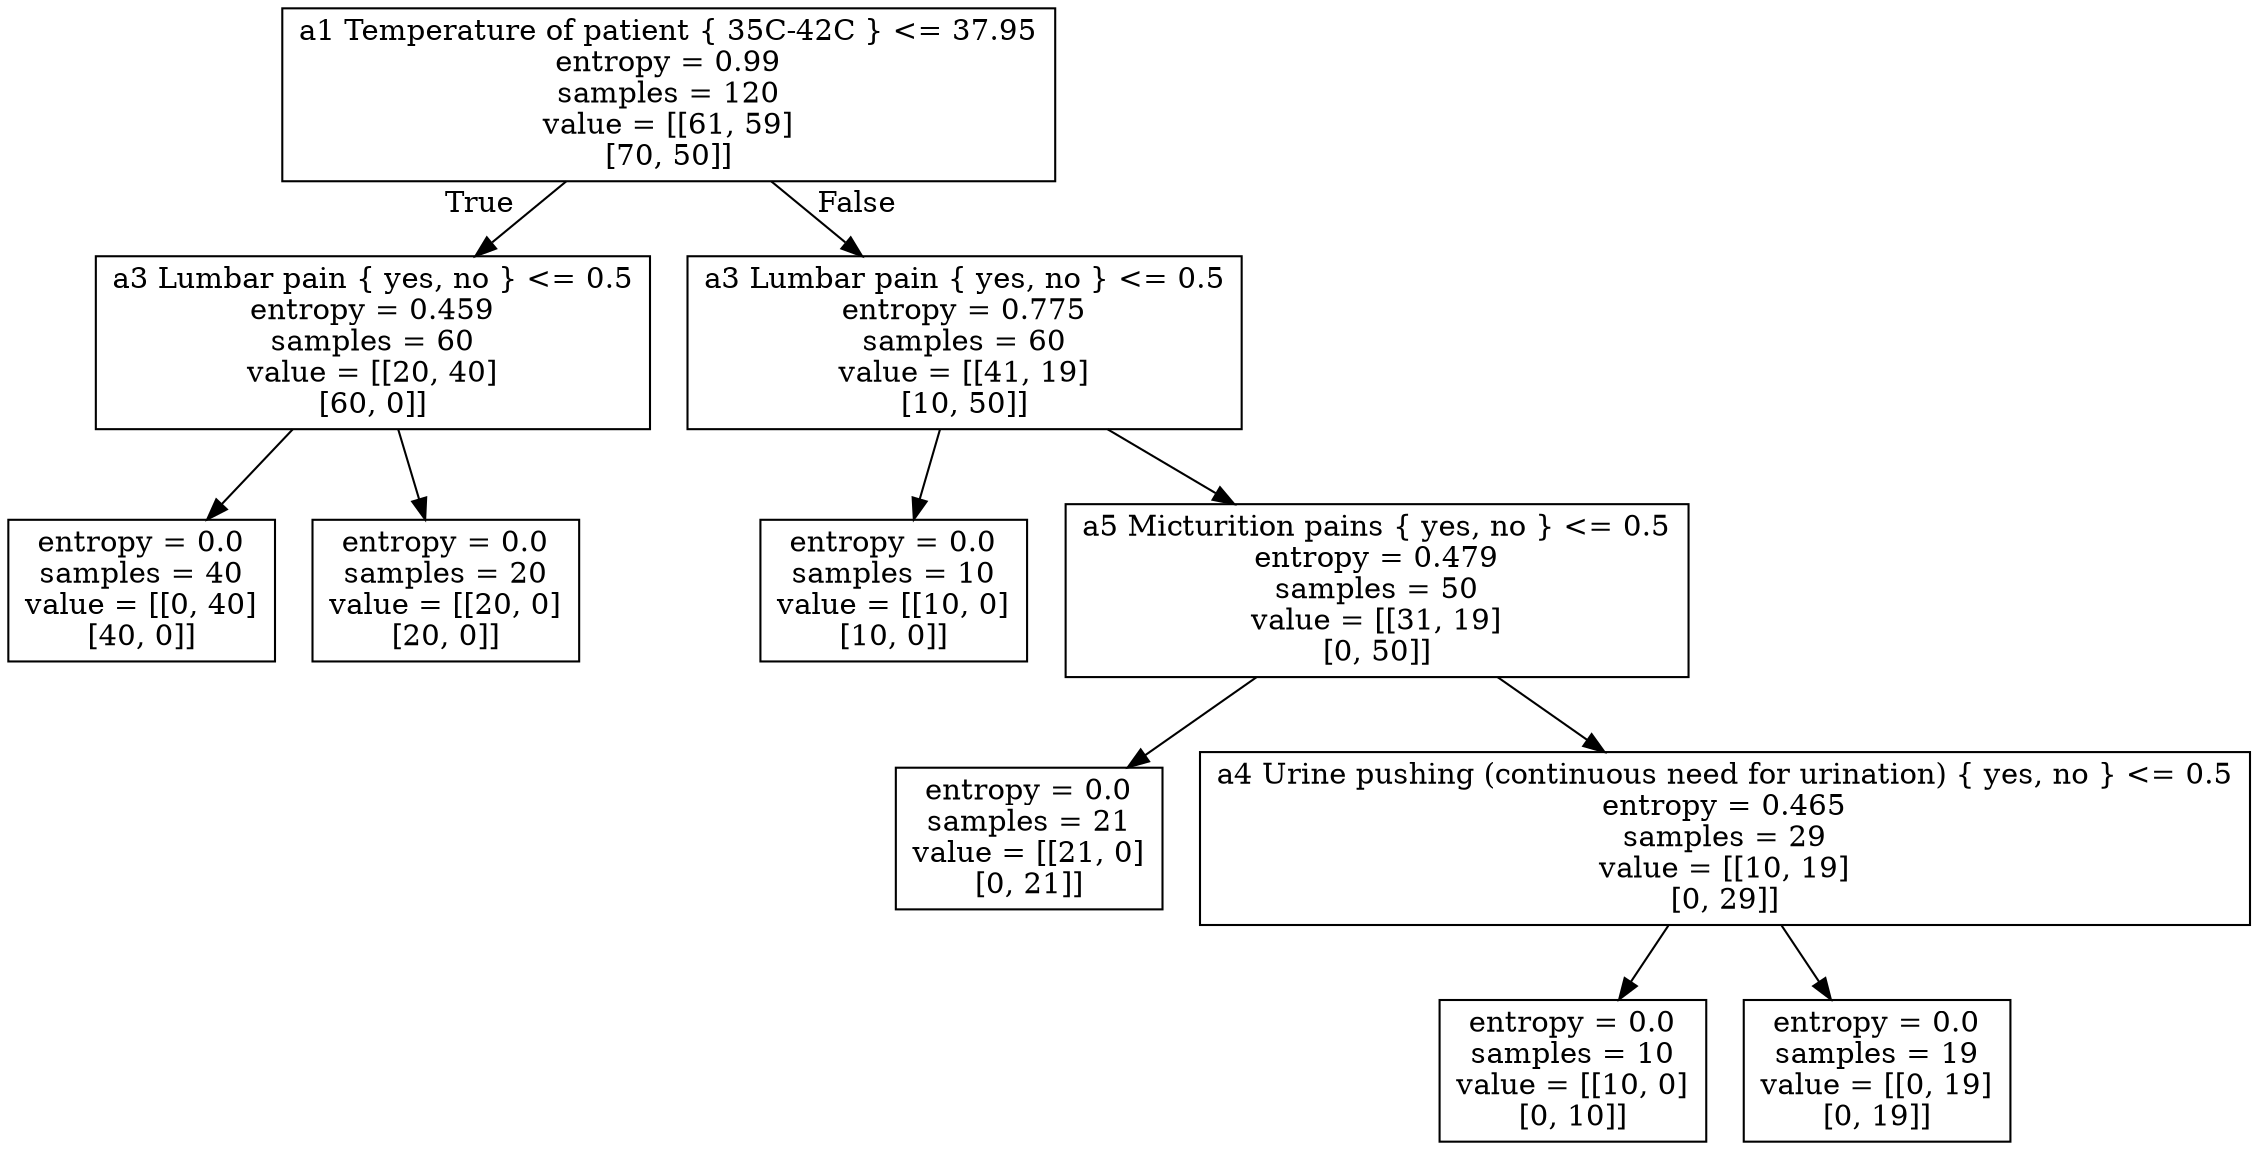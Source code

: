 digraph Tree {
node [shape=box] ;
0 [label="a1 Temperature of patient { 35C-42C } <= 37.95\nentropy = 0.99\nsamples = 120\nvalue = [[61, 59]\n[70, 50]]"] ;
1 [label="a3 Lumbar pain { yes, no } <= 0.5\nentropy = 0.459\nsamples = 60\nvalue = [[20, 40]\n[60, 0]]"] ;
0 -> 1 [labeldistance=2.5, labelangle=45, headlabel="True"] ;
2 [label="entropy = 0.0\nsamples = 40\nvalue = [[0, 40]\n[40, 0]]"] ;
1 -> 2 ;
3 [label="entropy = 0.0\nsamples = 20\nvalue = [[20, 0]\n[20, 0]]"] ;
1 -> 3 ;
4 [label="a3 Lumbar pain { yes, no } <= 0.5\nentropy = 0.775\nsamples = 60\nvalue = [[41, 19]\n[10, 50]]"] ;
0 -> 4 [labeldistance=2.5, labelangle=-45, headlabel="False"] ;
5 [label="entropy = 0.0\nsamples = 10\nvalue = [[10, 0]\n[10, 0]]"] ;
4 -> 5 ;
6 [label="a5 Micturition pains { yes, no } <= 0.5\nentropy = 0.479\nsamples = 50\nvalue = [[31, 19]\n[0, 50]]"] ;
4 -> 6 ;
7 [label="entropy = 0.0\nsamples = 21\nvalue = [[21, 0]\n[0, 21]]"] ;
6 -> 7 ;
8 [label="a4 Urine pushing (continuous need for urination) { yes, no } <= 0.5\nentropy = 0.465\nsamples = 29\nvalue = [[10, 19]\n[0, 29]]"] ;
6 -> 8 ;
9 [label="entropy = 0.0\nsamples = 10\nvalue = [[10, 0]\n[0, 10]]"] ;
8 -> 9 ;
10 [label="entropy = 0.0\nsamples = 19\nvalue = [[0, 19]\n[0, 19]]"] ;
8 -> 10 ;
}